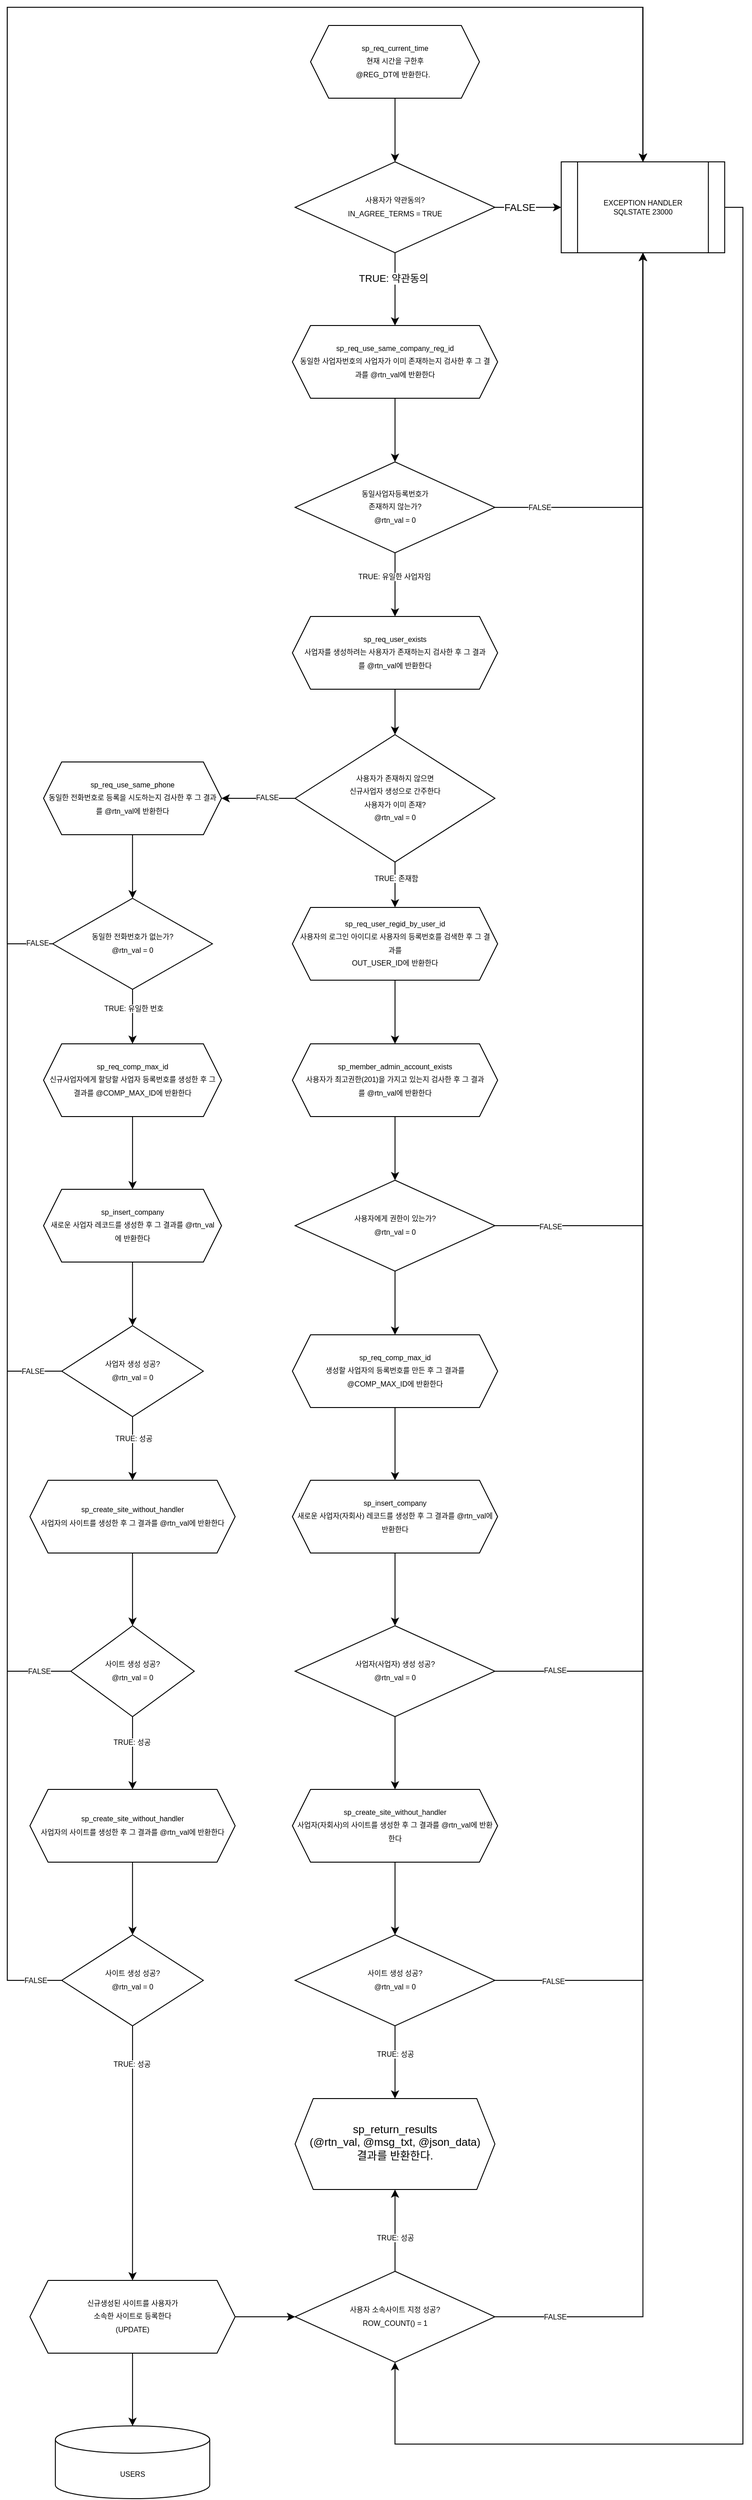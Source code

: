 <mxfile version="16.5.6" type="device"><diagram id="5-U5GQrKx4De8IffGInq" name="Page-1"><mxGraphModel dx="2967" dy="5864" grid="1" gridSize="10" guides="1" tooltips="1" connect="1" arrows="1" fold="1" page="1" pageScale="1" pageWidth="827" pageHeight="1169" math="0" shadow="0"><root><mxCell id="0"/><mxCell id="1" parent="0"/><mxCell id="DflL0X33gIR-mx3biRKd-3" value="" style="edgeStyle=orthogonalEdgeStyle;rounded=0;orthogonalLoop=1;jettySize=auto;html=1;fontSize=8;entryX=0.5;entryY=0;entryDx=0;entryDy=0;" edge="1" parent="1" source="DflL0X33gIR-mx3biRKd-4" target="DflL0X33gIR-mx3biRKd-5"><mxGeometry relative="1" as="geometry"/></mxCell><mxCell id="DflL0X33gIR-mx3biRKd-4" value="&lt;span style=&quot;font-size: 8px&quot;&gt;sp_req_current_time&lt;/span&gt;&lt;br style=&quot;font-size: 8px&quot;&gt;&lt;span style=&quot;font-size: 8px&quot;&gt;현재 시간을 구한후&lt;/span&gt;&lt;br style=&quot;font-size: 8px&quot;&gt;&lt;span style=&quot;font-size: 8px&quot;&gt;@REG_DT에 반환한다.&amp;nbsp;&amp;nbsp;&lt;/span&gt;" style="shape=hexagon;perimeter=hexagonPerimeter2;whiteSpace=wrap;html=1;fixedSize=1;shadow=0;strokeWidth=1;spacing=6;spacingTop=-4;" vertex="1" parent="1"><mxGeometry x="-486.07" y="-3460" width="186" height="80" as="geometry"/></mxCell><mxCell id="DflL0X33gIR-mx3biRKd-7" value="" style="edgeStyle=orthogonalEdgeStyle;rounded=0;orthogonalLoop=1;jettySize=auto;html=1;entryX=0.5;entryY=0;entryDx=0;entryDy=0;" edge="1" parent="1" source="DflL0X33gIR-mx3biRKd-5" target="DflL0X33gIR-mx3biRKd-24"><mxGeometry relative="1" as="geometry"><mxPoint x="-360.07" y="-3150" as="targetPoint"/></mxGeometry></mxCell><mxCell id="DflL0X33gIR-mx3biRKd-8" value="TRUE: 약관동의" style="edgeLabel;html=1;align=center;verticalAlign=middle;resizable=0;points=[];" vertex="1" connectable="0" parent="DflL0X33gIR-mx3biRKd-7"><mxGeometry x="-0.298" y="-2" relative="1" as="geometry"><mxPoint as="offset"/></mxGeometry></mxCell><mxCell id="DflL0X33gIR-mx3biRKd-10" value="" style="edgeStyle=orthogonalEdgeStyle;rounded=0;orthogonalLoop=1;jettySize=auto;html=1;" edge="1" parent="1" source="DflL0X33gIR-mx3biRKd-5" target="DflL0X33gIR-mx3biRKd-9"><mxGeometry relative="1" as="geometry"><Array as="points"><mxPoint x="-260.07" y="-3260"/><mxPoint x="-260.07" y="-3260"/></Array></mxGeometry></mxCell><mxCell id="DflL0X33gIR-mx3biRKd-11" value="FALSE" style="edgeLabel;html=1;align=center;verticalAlign=middle;resizable=0;points=[];" vertex="1" connectable="0" parent="DflL0X33gIR-mx3biRKd-10"><mxGeometry x="-0.279" relative="1" as="geometry"><mxPoint as="offset"/></mxGeometry></mxCell><mxCell id="DflL0X33gIR-mx3biRKd-5" value="&lt;font style=&quot;font-size: 8px&quot;&gt;사용자가 약관동의?&lt;br&gt;IN_AGREE_TERMS = TRUE&lt;/font&gt;" style="rhombus;whiteSpace=wrap;html=1;shadow=0;strokeWidth=1;spacing=6;spacingTop=-4;" vertex="1" parent="1"><mxGeometry x="-503.07" y="-3310" width="220" height="100" as="geometry"/></mxCell><mxCell id="DflL0X33gIR-mx3biRKd-98" style="edgeStyle=orthogonalEdgeStyle;rounded=0;orthogonalLoop=1;jettySize=auto;html=1;exitX=1;exitY=0.5;exitDx=0;exitDy=0;entryX=0.5;entryY=1;entryDx=0;entryDy=0;fontSize=8;" edge="1" parent="1" source="DflL0X33gIR-mx3biRKd-9" target="DflL0X33gIR-mx3biRKd-90"><mxGeometry relative="1" as="geometry"><Array as="points"><mxPoint x="-10" y="-3260"/><mxPoint x="-10" y="-800"/><mxPoint x="-393" y="-800"/></Array></mxGeometry></mxCell><mxCell id="DflL0X33gIR-mx3biRKd-9" value="EXCEPTION HANDLER&lt;br&gt;SQLSTATE 23000" style="shape=process;whiteSpace=wrap;html=1;backgroundOutline=1;fontSize=8;" vertex="1" parent="1"><mxGeometry x="-210.07" y="-3310" width="180" height="100" as="geometry"/></mxCell><mxCell id="DflL0X33gIR-mx3biRKd-18" value="sp_return_results&lt;br&gt;(@rtn_val, @msg_txt, @json_data)&lt;br&gt;결과를 반환한다." style="shape=hexagon;perimeter=hexagonPerimeter2;whiteSpace=wrap;html=1;fixedSize=1;shadow=0;strokeWidth=1;spacing=6;spacingTop=-4;" vertex="1" parent="1"><mxGeometry x="-503.07" y="-1180" width="220" height="100" as="geometry"/></mxCell><mxCell id="DflL0X33gIR-mx3biRKd-26" value="" style="edgeStyle=orthogonalEdgeStyle;rounded=0;orthogonalLoop=1;jettySize=auto;html=1;" edge="1" parent="1" source="DflL0X33gIR-mx3biRKd-24" target="DflL0X33gIR-mx3biRKd-25"><mxGeometry relative="1" as="geometry"/></mxCell><mxCell id="DflL0X33gIR-mx3biRKd-24" value="&lt;span style=&quot;font-size: 8px&quot;&gt;sp_req_use_same_company_reg_id&lt;/span&gt;&lt;br style=&quot;font-size: 8px&quot;&gt;&lt;span style=&quot;font-size: 8px&quot;&gt;동일한 사업자번호의 사업자가 이미 존재하는지 검사한 후 그 결과를&amp;nbsp;@rtn_val에 반환한다&lt;/span&gt;" style="shape=hexagon;perimeter=hexagonPerimeter2;whiteSpace=wrap;html=1;fixedSize=1;shadow=0;strokeWidth=1;spacing=6;spacingTop=-4;" vertex="1" parent="1"><mxGeometry x="-506.07" y="-3130" width="226" height="80" as="geometry"/></mxCell><mxCell id="DflL0X33gIR-mx3biRKd-27" style="edgeStyle=orthogonalEdgeStyle;rounded=0;orthogonalLoop=1;jettySize=auto;html=1;entryX=0.5;entryY=1;entryDx=0;entryDy=0;fontSize=8;" edge="1" parent="1" source="DflL0X33gIR-mx3biRKd-25" target="DflL0X33gIR-mx3biRKd-9"><mxGeometry relative="1" as="geometry"/></mxCell><mxCell id="DflL0X33gIR-mx3biRKd-28" value="FALSE" style="edgeLabel;html=1;align=center;verticalAlign=middle;resizable=0;points=[];fontSize=8;" vertex="1" connectable="0" parent="DflL0X33gIR-mx3biRKd-27"><mxGeometry x="-0.782" relative="1" as="geometry"><mxPoint as="offset"/></mxGeometry></mxCell><mxCell id="DflL0X33gIR-mx3biRKd-30" value="" style="edgeStyle=orthogonalEdgeStyle;rounded=0;orthogonalLoop=1;jettySize=auto;html=1;fontSize=8;" edge="1" parent="1" source="DflL0X33gIR-mx3biRKd-25" target="DflL0X33gIR-mx3biRKd-29"><mxGeometry relative="1" as="geometry"/></mxCell><mxCell id="DflL0X33gIR-mx3biRKd-31" value="TRUE: 유일한 사업자임" style="edgeLabel;html=1;align=center;verticalAlign=middle;resizable=0;points=[];fontSize=8;" vertex="1" connectable="0" parent="DflL0X33gIR-mx3biRKd-30"><mxGeometry x="-0.258" y="-1" relative="1" as="geometry"><mxPoint as="offset"/></mxGeometry></mxCell><mxCell id="DflL0X33gIR-mx3biRKd-25" value="&lt;font style=&quot;font-size: 8px&quot;&gt;동일사업자등록번호가&lt;br&gt;존재하지 않는가?&lt;br&gt;@rtn_val = 0&lt;/font&gt;" style="rhombus;whiteSpace=wrap;html=1;shadow=0;strokeWidth=1;spacing=6;spacingTop=-4;" vertex="1" parent="1"><mxGeometry x="-503.07" y="-2980" width="220" height="100" as="geometry"/></mxCell><mxCell id="DflL0X33gIR-mx3biRKd-33" value="" style="edgeStyle=orthogonalEdgeStyle;rounded=0;orthogonalLoop=1;jettySize=auto;html=1;fontSize=8;" edge="1" parent="1" source="DflL0X33gIR-mx3biRKd-29" target="DflL0X33gIR-mx3biRKd-32"><mxGeometry relative="1" as="geometry"/></mxCell><mxCell id="DflL0X33gIR-mx3biRKd-29" value="&lt;span style=&quot;font-size: 8px&quot;&gt;sp_req_user_exists&lt;/span&gt;&lt;br style=&quot;font-size: 8px&quot;&gt;&lt;span style=&quot;font-size: 8px&quot;&gt;사업자를 생성하려는 사용자가 존재하는지 검사한 후 그 결과를&amp;nbsp;&lt;/span&gt;&lt;span style=&quot;font-size: 8px&quot;&gt;@rtn_val에 반환한다&lt;/span&gt;" style="shape=hexagon;perimeter=hexagonPerimeter2;whiteSpace=wrap;html=1;fixedSize=1;shadow=0;strokeWidth=1;spacing=6;spacingTop=-4;" vertex="1" parent="1"><mxGeometry x="-506.07" y="-2810" width="226" height="80" as="geometry"/></mxCell><mxCell id="DflL0X33gIR-mx3biRKd-38" value="" style="edgeStyle=orthogonalEdgeStyle;rounded=0;orthogonalLoop=1;jettySize=auto;html=1;fontSize=8;" edge="1" parent="1" source="DflL0X33gIR-mx3biRKd-32" target="DflL0X33gIR-mx3biRKd-37"><mxGeometry relative="1" as="geometry"/></mxCell><mxCell id="DflL0X33gIR-mx3biRKd-63" value="TRUE: 존재함" style="edgeLabel;html=1;align=center;verticalAlign=middle;resizable=0;points=[];fontSize=8;" vertex="1" connectable="0" parent="DflL0X33gIR-mx3biRKd-38"><mxGeometry x="-0.31" relative="1" as="geometry"><mxPoint x="1" as="offset"/></mxGeometry></mxCell><mxCell id="DflL0X33gIR-mx3biRKd-62" value="" style="edgeStyle=orthogonalEdgeStyle;rounded=0;orthogonalLoop=1;jettySize=auto;html=1;fontSize=8;" edge="1" parent="1" source="DflL0X33gIR-mx3biRKd-32" target="DflL0X33gIR-mx3biRKd-61"><mxGeometry relative="1" as="geometry"/></mxCell><mxCell id="DflL0X33gIR-mx3biRKd-64" value="FALSE" style="edgeLabel;html=1;align=center;verticalAlign=middle;resizable=0;points=[];fontSize=8;" vertex="1" connectable="0" parent="DflL0X33gIR-mx3biRKd-62"><mxGeometry x="-0.22" y="-1" relative="1" as="geometry"><mxPoint as="offset"/></mxGeometry></mxCell><mxCell id="DflL0X33gIR-mx3biRKd-32" value="&lt;span style=&quot;font-size: 8px&quot;&gt;사용자가 존재하지 않으면&lt;br&gt;신규사업자 생성으로 간주한다&lt;/span&gt;&lt;span style=&quot;font-size: 8px&quot;&gt;&lt;br&gt;사용자가 이미 존재?&lt;/span&gt;&lt;br&gt;&lt;span style=&quot;font-size: 8px&quot;&gt;@rtn_val = 0&lt;/span&gt;" style="rhombus;whiteSpace=wrap;html=1;shadow=0;strokeWidth=1;spacing=6;spacingTop=-4;" vertex="1" parent="1"><mxGeometry x="-503.07" y="-2680" width="220" height="140" as="geometry"/></mxCell><mxCell id="DflL0X33gIR-mx3biRKd-40" value="" style="edgeStyle=orthogonalEdgeStyle;rounded=0;orthogonalLoop=1;jettySize=auto;html=1;fontSize=8;" edge="1" parent="1" source="DflL0X33gIR-mx3biRKd-37" target="DflL0X33gIR-mx3biRKd-39"><mxGeometry relative="1" as="geometry"/></mxCell><mxCell id="DflL0X33gIR-mx3biRKd-37" value="&lt;span style=&quot;font-size: 8px&quot;&gt;sp_req_user_regid_by_user_id&lt;/span&gt;&lt;br style=&quot;font-size: 8px&quot;&gt;&lt;span style=&quot;font-size: 8px&quot;&gt;사용자의 로그인 아이디로 사용자의 등록번호를 검색한 후 그 결과를&lt;br&gt;OUT_USER_ID에 반환한다&lt;/span&gt;" style="shape=hexagon;perimeter=hexagonPerimeter2;whiteSpace=wrap;html=1;fixedSize=1;shadow=0;strokeWidth=1;spacing=6;spacingTop=-4;" vertex="1" parent="1"><mxGeometry x="-506.07" y="-2490" width="226" height="80" as="geometry"/></mxCell><mxCell id="DflL0X33gIR-mx3biRKd-42" value="" style="edgeStyle=orthogonalEdgeStyle;rounded=0;orthogonalLoop=1;jettySize=auto;html=1;fontSize=8;" edge="1" parent="1" source="DflL0X33gIR-mx3biRKd-39" target="DflL0X33gIR-mx3biRKd-41"><mxGeometry relative="1" as="geometry"/></mxCell><mxCell id="DflL0X33gIR-mx3biRKd-39" value="&lt;span style=&quot;font-size: 8px&quot;&gt;sp_member_admin_account_exists&lt;/span&gt;&lt;br style=&quot;font-size: 8px&quot;&gt;&lt;span style=&quot;font-size: 8px&quot;&gt;사용자가 최고권한(201)을 가지고 있는지 검사한 후 그 결과를&amp;nbsp;@rtn_val에 반환한다&lt;/span&gt;" style="shape=hexagon;perimeter=hexagonPerimeter2;whiteSpace=wrap;html=1;fixedSize=1;shadow=0;strokeWidth=1;spacing=6;spacingTop=-4;" vertex="1" parent="1"><mxGeometry x="-506.07" y="-2340" width="226" height="80" as="geometry"/></mxCell><mxCell id="DflL0X33gIR-mx3biRKd-43" style="edgeStyle=orthogonalEdgeStyle;rounded=0;orthogonalLoop=1;jettySize=auto;html=1;exitX=1;exitY=0.5;exitDx=0;exitDy=0;fontSize=8;" edge="1" parent="1" source="DflL0X33gIR-mx3biRKd-41" target="DflL0X33gIR-mx3biRKd-9"><mxGeometry relative="1" as="geometry"/></mxCell><mxCell id="DflL0X33gIR-mx3biRKd-44" value="FALSE" style="edgeLabel;html=1;align=center;verticalAlign=middle;resizable=0;points=[];fontSize=8;" vertex="1" connectable="0" parent="DflL0X33gIR-mx3biRKd-43"><mxGeometry x="-0.901" relative="1" as="geometry"><mxPoint y="1" as="offset"/></mxGeometry></mxCell><mxCell id="DflL0X33gIR-mx3biRKd-46" value="" style="edgeStyle=orthogonalEdgeStyle;rounded=0;orthogonalLoop=1;jettySize=auto;html=1;fontSize=8;" edge="1" parent="1" source="DflL0X33gIR-mx3biRKd-41" target="DflL0X33gIR-mx3biRKd-45"><mxGeometry relative="1" as="geometry"/></mxCell><mxCell id="DflL0X33gIR-mx3biRKd-41" value="&lt;span style=&quot;font-size: 8px&quot;&gt;사용자에게 권한이 있는가?&lt;/span&gt;&lt;br&gt;&lt;span style=&quot;font-size: 8px&quot;&gt;@rtn_val = 0&lt;/span&gt;" style="rhombus;whiteSpace=wrap;html=1;shadow=0;strokeWidth=1;spacing=6;spacingTop=-4;" vertex="1" parent="1"><mxGeometry x="-503.07" y="-2190" width="220" height="100" as="geometry"/></mxCell><mxCell id="DflL0X33gIR-mx3biRKd-48" value="" style="edgeStyle=orthogonalEdgeStyle;rounded=0;orthogonalLoop=1;jettySize=auto;html=1;fontSize=8;" edge="1" parent="1" source="DflL0X33gIR-mx3biRKd-45" target="DflL0X33gIR-mx3biRKd-47"><mxGeometry relative="1" as="geometry"/></mxCell><mxCell id="DflL0X33gIR-mx3biRKd-45" value="&lt;span style=&quot;font-size: 8px&quot;&gt;sp_req_comp_max_id&lt;/span&gt;&lt;br style=&quot;font-size: 8px&quot;&gt;&lt;span style=&quot;font-size: 8px&quot;&gt;생성할 사업자의 등록번호를 만든 후 그 결과를 @COMP_MAX_ID에 반환한다&lt;/span&gt;" style="shape=hexagon;perimeter=hexagonPerimeter2;whiteSpace=wrap;html=1;fixedSize=1;shadow=0;strokeWidth=1;spacing=6;spacingTop=-4;" vertex="1" parent="1"><mxGeometry x="-506.07" y="-2020" width="226" height="80" as="geometry"/></mxCell><mxCell id="DflL0X33gIR-mx3biRKd-50" value="" style="edgeStyle=orthogonalEdgeStyle;rounded=0;orthogonalLoop=1;jettySize=auto;html=1;fontSize=8;" edge="1" parent="1" source="DflL0X33gIR-mx3biRKd-47" target="DflL0X33gIR-mx3biRKd-49"><mxGeometry relative="1" as="geometry"/></mxCell><mxCell id="DflL0X33gIR-mx3biRKd-47" value="&lt;span style=&quot;font-size: 8px&quot;&gt;sp_insert_company&lt;/span&gt;&lt;br style=&quot;font-size: 8px&quot;&gt;&lt;span style=&quot;font-size: 8px&quot;&gt;새로운 사업자(자회사) 레코드를 생성한 후 그 결과를&amp;nbsp;&lt;/span&gt;&lt;span style=&quot;font-size: 8px&quot;&gt;@rtn_val에 반환한다&lt;/span&gt;" style="shape=hexagon;perimeter=hexagonPerimeter2;whiteSpace=wrap;html=1;fixedSize=1;shadow=0;strokeWidth=1;spacing=6;spacingTop=-4;" vertex="1" parent="1"><mxGeometry x="-506.07" y="-1860" width="226" height="80" as="geometry"/></mxCell><mxCell id="DflL0X33gIR-mx3biRKd-51" style="edgeStyle=orthogonalEdgeStyle;rounded=0;orthogonalLoop=1;jettySize=auto;html=1;exitX=1;exitY=0.5;exitDx=0;exitDy=0;fontSize=8;" edge="1" parent="1" source="DflL0X33gIR-mx3biRKd-49" target="DflL0X33gIR-mx3biRKd-9"><mxGeometry relative="1" as="geometry"/></mxCell><mxCell id="DflL0X33gIR-mx3biRKd-52" value="FALSE" style="edgeLabel;html=1;align=center;verticalAlign=middle;resizable=0;points=[];fontSize=8;" vertex="1" connectable="0" parent="DflL0X33gIR-mx3biRKd-51"><mxGeometry x="-0.924" y="1" relative="1" as="geometry"><mxPoint as="offset"/></mxGeometry></mxCell><mxCell id="DflL0X33gIR-mx3biRKd-54" value="" style="edgeStyle=orthogonalEdgeStyle;rounded=0;orthogonalLoop=1;jettySize=auto;html=1;fontSize=8;" edge="1" parent="1" source="DflL0X33gIR-mx3biRKd-49" target="DflL0X33gIR-mx3biRKd-53"><mxGeometry relative="1" as="geometry"/></mxCell><mxCell id="DflL0X33gIR-mx3biRKd-49" value="&lt;span style=&quot;font-size: 8px&quot;&gt;사업자(사업자) 생성 성공?&lt;/span&gt;&lt;br&gt;&lt;span style=&quot;font-size: 8px&quot;&gt;@rtn_val = 0&lt;/span&gt;" style="rhombus;whiteSpace=wrap;html=1;shadow=0;strokeWidth=1;spacing=6;spacingTop=-4;" vertex="1" parent="1"><mxGeometry x="-503.07" y="-1700" width="220" height="100" as="geometry"/></mxCell><mxCell id="DflL0X33gIR-mx3biRKd-56" value="" style="edgeStyle=orthogonalEdgeStyle;rounded=0;orthogonalLoop=1;jettySize=auto;html=1;fontSize=8;" edge="1" parent="1" source="DflL0X33gIR-mx3biRKd-53" target="DflL0X33gIR-mx3biRKd-55"><mxGeometry relative="1" as="geometry"/></mxCell><mxCell id="DflL0X33gIR-mx3biRKd-53" value="&lt;span style=&quot;font-size: 8px&quot;&gt;sp_create_site_without_handler&lt;/span&gt;&lt;br style=&quot;font-size: 8px&quot;&gt;&lt;span style=&quot;font-size: 8px&quot;&gt;사업자(자회사)의 사이트를 생성한 후 그 결과를 @rtn_val에 반환한다&lt;/span&gt;" style="shape=hexagon;perimeter=hexagonPerimeter2;whiteSpace=wrap;html=1;fixedSize=1;shadow=0;strokeWidth=1;spacing=6;spacingTop=-4;" vertex="1" parent="1"><mxGeometry x="-506.07" y="-1520" width="226" height="80" as="geometry"/></mxCell><mxCell id="DflL0X33gIR-mx3biRKd-57" style="edgeStyle=orthogonalEdgeStyle;rounded=0;orthogonalLoop=1;jettySize=auto;html=1;fontSize=8;" edge="1" parent="1" source="DflL0X33gIR-mx3biRKd-55" target="DflL0X33gIR-mx3biRKd-9"><mxGeometry relative="1" as="geometry"/></mxCell><mxCell id="DflL0X33gIR-mx3biRKd-58" value="FALSE" style="edgeLabel;html=1;align=center;verticalAlign=middle;resizable=0;points=[];fontSize=8;" vertex="1" connectable="0" parent="DflL0X33gIR-mx3biRKd-57"><mxGeometry x="-0.938" y="-1" relative="1" as="geometry"><mxPoint as="offset"/></mxGeometry></mxCell><mxCell id="DflL0X33gIR-mx3biRKd-59" value="" style="edgeStyle=orthogonalEdgeStyle;rounded=0;orthogonalLoop=1;jettySize=auto;html=1;fontSize=8;" edge="1" parent="1" source="DflL0X33gIR-mx3biRKd-55" target="DflL0X33gIR-mx3biRKd-18"><mxGeometry relative="1" as="geometry"/></mxCell><mxCell id="DflL0X33gIR-mx3biRKd-60" value="TRUE: 성공" style="edgeLabel;html=1;align=center;verticalAlign=middle;resizable=0;points=[];fontSize=8;" vertex="1" connectable="0" parent="DflL0X33gIR-mx3biRKd-59"><mxGeometry x="-0.23" relative="1" as="geometry"><mxPoint as="offset"/></mxGeometry></mxCell><mxCell id="DflL0X33gIR-mx3biRKd-55" value="&lt;span style=&quot;font-size: 8px&quot;&gt;사이트 생성 성공?&lt;/span&gt;&lt;br&gt;&lt;span style=&quot;font-size: 8px&quot;&gt;@rtn_val = 0&lt;/span&gt;" style="rhombus;whiteSpace=wrap;html=1;shadow=0;strokeWidth=1;spacing=6;spacingTop=-4;" vertex="1" parent="1"><mxGeometry x="-503.07" y="-1360" width="220" height="100" as="geometry"/></mxCell><mxCell id="DflL0X33gIR-mx3biRKd-66" value="" style="edgeStyle=orthogonalEdgeStyle;rounded=0;orthogonalLoop=1;jettySize=auto;html=1;fontSize=8;" edge="1" parent="1" source="DflL0X33gIR-mx3biRKd-61" target="DflL0X33gIR-mx3biRKd-65"><mxGeometry relative="1" as="geometry"/></mxCell><mxCell id="DflL0X33gIR-mx3biRKd-61" value="&lt;span style=&quot;font-size: 8px&quot;&gt;sp_req_use_same_phone&lt;/span&gt;&lt;br style=&quot;font-size: 8px&quot;&gt;&lt;span style=&quot;font-size: 8px&quot;&gt;동일한 전화번호로 등록을 시도하는지 검사한 후 그 결과를&amp;nbsp;&lt;/span&gt;&lt;span style=&quot;font-size: 8px&quot;&gt;@rtn_val에 반환한다&lt;/span&gt;" style="shape=hexagon;perimeter=hexagonPerimeter2;whiteSpace=wrap;html=1;fixedSize=1;shadow=0;strokeWidth=1;spacing=6;spacingTop=-4;" vertex="1" parent="1"><mxGeometry x="-780.07" y="-2650" width="196" height="80" as="geometry"/></mxCell><mxCell id="DflL0X33gIR-mx3biRKd-72" value="" style="edgeStyle=orthogonalEdgeStyle;rounded=0;orthogonalLoop=1;jettySize=auto;html=1;fontSize=8;" edge="1" parent="1" source="DflL0X33gIR-mx3biRKd-65" target="DflL0X33gIR-mx3biRKd-71"><mxGeometry relative="1" as="geometry"/></mxCell><mxCell id="DflL0X33gIR-mx3biRKd-73" value="TRUE: 유일한 번호" style="edgeLabel;html=1;align=center;verticalAlign=middle;resizable=0;points=[];fontSize=8;" vertex="1" connectable="0" parent="DflL0X33gIR-mx3biRKd-72"><mxGeometry x="-0.325" y="1" relative="1" as="geometry"><mxPoint as="offset"/></mxGeometry></mxCell><mxCell id="DflL0X33gIR-mx3biRKd-65" value="&lt;span style=&quot;font-size: 8px&quot;&gt;동일한 전화번호가 없는가?&lt;/span&gt;&lt;br&gt;&lt;span style=&quot;font-size: 8px&quot;&gt;@rtn_val = 0&lt;/span&gt;" style="rhombus;whiteSpace=wrap;html=1;shadow=0;strokeWidth=1;spacing=6;spacingTop=-4;" vertex="1" parent="1"><mxGeometry x="-770" y="-2500" width="175.86" height="100" as="geometry"/></mxCell><mxCell id="DflL0X33gIR-mx3biRKd-68" style="edgeStyle=orthogonalEdgeStyle;rounded=0;orthogonalLoop=1;jettySize=auto;html=1;fontSize=8;entryX=0.5;entryY=0;entryDx=0;entryDy=0;exitX=0;exitY=0.5;exitDx=0;exitDy=0;" edge="1" parent="1" source="DflL0X33gIR-mx3biRKd-65" target="DflL0X33gIR-mx3biRKd-9"><mxGeometry relative="1" as="geometry"><mxPoint x="-1000.07" y="-1580" as="sourcePoint"/><mxPoint x="-180.07" y="-3350" as="targetPoint"/><Array as="points"><mxPoint x="-820.07" y="-2450"/><mxPoint x="-820.07" y="-3480"/><mxPoint x="-120.07" y="-3480"/></Array></mxGeometry></mxCell><mxCell id="DflL0X33gIR-mx3biRKd-70" value="FALSE" style="edgeLabel;html=1;align=center;verticalAlign=middle;resizable=0;points=[];fontSize=8;" vertex="1" connectable="0" parent="DflL0X33gIR-mx3biRKd-68"><mxGeometry x="-0.982" y="-1" relative="1" as="geometry"><mxPoint as="offset"/></mxGeometry></mxCell><mxCell id="DflL0X33gIR-mx3biRKd-75" value="" style="edgeStyle=orthogonalEdgeStyle;rounded=0;orthogonalLoop=1;jettySize=auto;html=1;fontSize=8;" edge="1" parent="1" source="DflL0X33gIR-mx3biRKd-71" target="DflL0X33gIR-mx3biRKd-74"><mxGeometry relative="1" as="geometry"/></mxCell><mxCell id="DflL0X33gIR-mx3biRKd-71" value="&lt;span style=&quot;font-size: 8px&quot;&gt;sp_req_comp_max_id&lt;/span&gt;&lt;br style=&quot;font-size: 8px&quot;&gt;&lt;span style=&quot;font-size: 8px&quot;&gt;신규사업자에게 할당할 사업자 등록번호를 생성한 후 그 결과를 @COMP_MAX_ID에 반환한다&lt;/span&gt;" style="shape=hexagon;perimeter=hexagonPerimeter2;whiteSpace=wrap;html=1;fixedSize=1;shadow=0;strokeWidth=1;spacing=6;spacingTop=-4;" vertex="1" parent="1"><mxGeometry x="-780.07" y="-2340" width="196" height="80" as="geometry"/></mxCell><mxCell id="DflL0X33gIR-mx3biRKd-77" value="" style="edgeStyle=orthogonalEdgeStyle;rounded=0;orthogonalLoop=1;jettySize=auto;html=1;fontSize=8;" edge="1" parent="1" source="DflL0X33gIR-mx3biRKd-74" target="DflL0X33gIR-mx3biRKd-76"><mxGeometry relative="1" as="geometry"/></mxCell><mxCell id="DflL0X33gIR-mx3biRKd-74" value="&lt;span style=&quot;font-size: 8px&quot;&gt;sp_insert_company&lt;/span&gt;&lt;br style=&quot;font-size: 8px&quot;&gt;&lt;span style=&quot;font-size: 8px&quot;&gt;새로운 사업자 레코드를 생성한 후 그 결과를&amp;nbsp;&lt;/span&gt;&lt;span style=&quot;font-size: 8px&quot;&gt;@rtn_val에 반환한다&lt;/span&gt;" style="shape=hexagon;perimeter=hexagonPerimeter2;whiteSpace=wrap;html=1;fixedSize=1;shadow=0;strokeWidth=1;spacing=6;spacingTop=-4;" vertex="1" parent="1"><mxGeometry x="-780.07" y="-2180" width="196" height="80" as="geometry"/></mxCell><mxCell id="DflL0X33gIR-mx3biRKd-81" value="" style="edgeStyle=orthogonalEdgeStyle;rounded=0;orthogonalLoop=1;jettySize=auto;html=1;fontSize=8;" edge="1" parent="1" source="DflL0X33gIR-mx3biRKd-76" target="DflL0X33gIR-mx3biRKd-79"><mxGeometry relative="1" as="geometry"/></mxCell><mxCell id="DflL0X33gIR-mx3biRKd-103" value="TRUE: 성공" style="edgeLabel;html=1;align=center;verticalAlign=middle;resizable=0;points=[];fontSize=8;" vertex="1" connectable="0" parent="DflL0X33gIR-mx3biRKd-81"><mxGeometry x="-0.321" y="1" relative="1" as="geometry"><mxPoint as="offset"/></mxGeometry></mxCell><mxCell id="DflL0X33gIR-mx3biRKd-76" value="&lt;span style=&quot;font-size: 8px&quot;&gt;사업자 생성 성공?&lt;/span&gt;&lt;br&gt;&lt;span style=&quot;font-size: 8px&quot;&gt;@rtn_val = 0&lt;/span&gt;" style="rhombus;whiteSpace=wrap;html=1;shadow=0;strokeWidth=1;spacing=6;spacingTop=-4;" vertex="1" parent="1"><mxGeometry x="-760" y="-2030" width="155.86" height="100" as="geometry"/></mxCell><mxCell id="DflL0X33gIR-mx3biRKd-78" value="" style="edgeStyle=orthogonalEdgeStyle;rounded=0;orthogonalLoop=1;jettySize=auto;html=1;fontSize=8;" edge="1" source="DflL0X33gIR-mx3biRKd-79" target="DflL0X33gIR-mx3biRKd-80" parent="1"><mxGeometry relative="1" as="geometry"/></mxCell><mxCell id="DflL0X33gIR-mx3biRKd-79" value="&lt;span style=&quot;font-size: 8px&quot;&gt;sp_create_site_without_handler&lt;/span&gt;&lt;br style=&quot;font-size: 8px&quot;&gt;&lt;span style=&quot;font-size: 8px&quot;&gt;사업자의 사이트를 생성한 후 그 결과를 @rtn_val에 반환한다&lt;/span&gt;" style="shape=hexagon;perimeter=hexagonPerimeter2;whiteSpace=wrap;html=1;fixedSize=1;shadow=0;strokeWidth=1;spacing=6;spacingTop=-4;" vertex="1" parent="1"><mxGeometry x="-795.07" y="-1860" width="226" height="80" as="geometry"/></mxCell><mxCell id="DflL0X33gIR-mx3biRKd-85" value="" style="edgeStyle=orthogonalEdgeStyle;rounded=0;orthogonalLoop=1;jettySize=auto;html=1;fontSize=8;" edge="1" parent="1" source="DflL0X33gIR-mx3biRKd-80" target="DflL0X33gIR-mx3biRKd-83"><mxGeometry relative="1" as="geometry"/></mxCell><mxCell id="DflL0X33gIR-mx3biRKd-104" value="TRUE: 성공" style="edgeLabel;html=1;align=center;verticalAlign=middle;resizable=0;points=[];fontSize=8;" vertex="1" connectable="0" parent="DflL0X33gIR-mx3biRKd-85"><mxGeometry x="-0.3" y="-1" relative="1" as="geometry"><mxPoint as="offset"/></mxGeometry></mxCell><mxCell id="DflL0X33gIR-mx3biRKd-80" value="&lt;span style=&quot;font-size: 8px&quot;&gt;사이트 생성 성공?&lt;/span&gt;&lt;br&gt;&lt;span style=&quot;font-size: 8px&quot;&gt;@rtn_val = 0&lt;/span&gt;" style="rhombus;whiteSpace=wrap;html=1;shadow=0;strokeWidth=1;spacing=6;spacingTop=-4;" vertex="1" parent="1"><mxGeometry x="-750" y="-1700" width="135.86" height="100" as="geometry"/></mxCell><mxCell id="DflL0X33gIR-mx3biRKd-82" value="" style="edgeStyle=orthogonalEdgeStyle;rounded=0;orthogonalLoop=1;jettySize=auto;html=1;fontSize=8;" edge="1" source="DflL0X33gIR-mx3biRKd-83" target="DflL0X33gIR-mx3biRKd-84" parent="1"><mxGeometry relative="1" as="geometry"/></mxCell><mxCell id="DflL0X33gIR-mx3biRKd-83" value="&lt;span style=&quot;font-size: 8px&quot;&gt;sp_create_site_without_handler&lt;/span&gt;&lt;br style=&quot;font-size: 8px&quot;&gt;&lt;span style=&quot;font-size: 8px&quot;&gt;사업자의 사이트를 생성한 후 그 결과를 @rtn_val에 반환한다&lt;/span&gt;" style="shape=hexagon;perimeter=hexagonPerimeter2;whiteSpace=wrap;html=1;fixedSize=1;shadow=0;strokeWidth=1;spacing=6;spacingTop=-4;" vertex="1" parent="1"><mxGeometry x="-795.07" y="-1520" width="226" height="80" as="geometry"/></mxCell><mxCell id="DflL0X33gIR-mx3biRKd-87" value="" style="edgeStyle=orthogonalEdgeStyle;rounded=0;orthogonalLoop=1;jettySize=auto;html=1;fontSize=8;" edge="1" parent="1" source="DflL0X33gIR-mx3biRKd-84" target="DflL0X33gIR-mx3biRKd-86"><mxGeometry relative="1" as="geometry"/></mxCell><mxCell id="DflL0X33gIR-mx3biRKd-105" value="TRUE: 성공" style="edgeLabel;html=1;align=center;verticalAlign=middle;resizable=0;points=[];fontSize=8;" vertex="1" connectable="0" parent="DflL0X33gIR-mx3biRKd-87"><mxGeometry x="-0.704" y="-1" relative="1" as="geometry"><mxPoint as="offset"/></mxGeometry></mxCell><mxCell id="DflL0X33gIR-mx3biRKd-84" value="&lt;span style=&quot;font-size: 8px&quot;&gt;사이트 생성 성공?&lt;/span&gt;&lt;br&gt;&lt;span style=&quot;font-size: 8px&quot;&gt;@rtn_val = 0&lt;/span&gt;" style="rhombus;whiteSpace=wrap;html=1;shadow=0;strokeWidth=1;spacing=6;spacingTop=-4;" vertex="1" parent="1"><mxGeometry x="-760" y="-1360" width="155.86" height="100" as="geometry"/></mxCell><mxCell id="DflL0X33gIR-mx3biRKd-89" value="" style="edgeStyle=orthogonalEdgeStyle;rounded=0;orthogonalLoop=1;jettySize=auto;html=1;fontSize=8;" edge="1" parent="1" source="DflL0X33gIR-mx3biRKd-86" target="DflL0X33gIR-mx3biRKd-88"><mxGeometry relative="1" as="geometry"/></mxCell><mxCell id="DflL0X33gIR-mx3biRKd-92" value="" style="edgeStyle=orthogonalEdgeStyle;rounded=0;orthogonalLoop=1;jettySize=auto;html=1;fontSize=8;" edge="1" parent="1" source="DflL0X33gIR-mx3biRKd-86" target="DflL0X33gIR-mx3biRKd-90"><mxGeometry relative="1" as="geometry"/></mxCell><mxCell id="DflL0X33gIR-mx3biRKd-86" value="&lt;span style=&quot;font-size: 8px&quot;&gt;신규생성된 사이트를 사용자가&lt;br&gt;소속한 사이트로 등록한다&lt;br&gt;(UPDATE)&lt;br&gt;&lt;/span&gt;" style="shape=hexagon;perimeter=hexagonPerimeter2;whiteSpace=wrap;html=1;fixedSize=1;shadow=0;strokeWidth=1;spacing=6;spacingTop=-4;" vertex="1" parent="1"><mxGeometry x="-795.07" y="-980" width="226" height="80" as="geometry"/></mxCell><mxCell id="DflL0X33gIR-mx3biRKd-88" value="USERS" style="shape=cylinder3;whiteSpace=wrap;html=1;boundedLbl=1;backgroundOutline=1;size=15;fontSize=8;" vertex="1" parent="1"><mxGeometry x="-767.07" y="-820" width="170" height="80" as="geometry"/></mxCell><mxCell id="DflL0X33gIR-mx3biRKd-91" value="" style="edgeStyle=orthogonalEdgeStyle;rounded=0;orthogonalLoop=1;jettySize=auto;html=1;fontSize=8;" edge="1" parent="1" source="DflL0X33gIR-mx3biRKd-90" target="DflL0X33gIR-mx3biRKd-18"><mxGeometry relative="1" as="geometry"/></mxCell><mxCell id="DflL0X33gIR-mx3biRKd-93" value="TRUE: 성공" style="edgeLabel;html=1;align=center;verticalAlign=middle;resizable=0;points=[];fontSize=8;" vertex="1" connectable="0" parent="DflL0X33gIR-mx3biRKd-91"><mxGeometry x="-0.183" relative="1" as="geometry"><mxPoint as="offset"/></mxGeometry></mxCell><mxCell id="DflL0X33gIR-mx3biRKd-94" style="edgeStyle=orthogonalEdgeStyle;rounded=0;orthogonalLoop=1;jettySize=auto;html=1;entryX=0.5;entryY=1;entryDx=0;entryDy=0;fontSize=8;" edge="1" parent="1" source="DflL0X33gIR-mx3biRKd-90" target="DflL0X33gIR-mx3biRKd-9"><mxGeometry relative="1" as="geometry"/></mxCell><mxCell id="DflL0X33gIR-mx3biRKd-95" value="FALSE" style="edgeLabel;html=1;align=center;verticalAlign=middle;resizable=0;points=[];fontSize=8;" vertex="1" connectable="0" parent="DflL0X33gIR-mx3biRKd-94"><mxGeometry x="-0.946" relative="1" as="geometry"><mxPoint as="offset"/></mxGeometry></mxCell><mxCell id="DflL0X33gIR-mx3biRKd-90" value="&lt;span style=&quot;font-size: 8px&quot;&gt;사용자 소속사이트 지정 성공?&lt;br&gt;ROW_COUNT() = 1&lt;br&gt;&lt;/span&gt;" style="rhombus;whiteSpace=wrap;html=1;shadow=0;strokeWidth=1;spacing=6;spacingTop=-4;" vertex="1" parent="1"><mxGeometry x="-503.07" y="-990" width="220" height="100" as="geometry"/></mxCell><mxCell id="DflL0X33gIR-mx3biRKd-96" style="edgeStyle=orthogonalEdgeStyle;rounded=0;orthogonalLoop=1;jettySize=auto;html=1;fontSize=8;entryX=0.5;entryY=0;entryDx=0;entryDy=0;exitX=0;exitY=0.5;exitDx=0;exitDy=0;" edge="1" parent="1" source="DflL0X33gIR-mx3biRKd-76" target="DflL0X33gIR-mx3biRKd-9"><mxGeometry relative="1" as="geometry"><mxPoint x="-790" y="-1980" as="sourcePoint"/><mxPoint x="-110.07" y="-3300" as="targetPoint"/><Array as="points"><mxPoint x="-820" y="-1980"/><mxPoint x="-820" y="-3480"/><mxPoint x="-120" y="-3480"/></Array></mxGeometry></mxCell><mxCell id="DflL0X33gIR-mx3biRKd-97" value="FALSE" style="edgeLabel;html=1;align=center;verticalAlign=middle;resizable=0;points=[];fontSize=8;" vertex="1" connectable="0" parent="DflL0X33gIR-mx3biRKd-96"><mxGeometry x="-0.982" y="-1" relative="1" as="geometry"><mxPoint x="-10" y="1" as="offset"/></mxGeometry></mxCell><mxCell id="DflL0X33gIR-mx3biRKd-99" style="edgeStyle=orthogonalEdgeStyle;rounded=0;orthogonalLoop=1;jettySize=auto;html=1;fontSize=8;entryX=0.5;entryY=0;entryDx=0;entryDy=0;exitX=0;exitY=0.5;exitDx=0;exitDy=0;" edge="1" parent="1" source="DflL0X33gIR-mx3biRKd-80" target="DflL0X33gIR-mx3biRKd-9"><mxGeometry relative="1" as="geometry"><mxPoint x="-750" y="-1970.0" as="sourcePoint"/><mxPoint x="-110.07" y="-3300" as="targetPoint"/><Array as="points"><mxPoint x="-820" y="-1650"/><mxPoint x="-820" y="-3480"/><mxPoint x="-120" y="-3480"/></Array></mxGeometry></mxCell><mxCell id="DflL0X33gIR-mx3biRKd-100" value="FALSE" style="edgeLabel;html=1;align=center;verticalAlign=middle;resizable=0;points=[];fontSize=8;" vertex="1" connectable="0" parent="DflL0X33gIR-mx3biRKd-99"><mxGeometry x="-0.982" y="-1" relative="1" as="geometry"><mxPoint x="-10" y="1" as="offset"/></mxGeometry></mxCell><mxCell id="DflL0X33gIR-mx3biRKd-101" style="edgeStyle=orthogonalEdgeStyle;rounded=0;orthogonalLoop=1;jettySize=auto;html=1;fontSize=8;entryX=0.5;entryY=0;entryDx=0;entryDy=0;exitX=0;exitY=0.5;exitDx=0;exitDy=0;" edge="1" parent="1" source="DflL0X33gIR-mx3biRKd-84" target="DflL0X33gIR-mx3biRKd-9"><mxGeometry relative="1" as="geometry"><mxPoint x="-740" y="-1640" as="sourcePoint"/><mxPoint x="-110.07" y="-3300" as="targetPoint"/><Array as="points"><mxPoint x="-820" y="-1310"/><mxPoint x="-820" y="-3480"/><mxPoint x="-120" y="-3480"/></Array></mxGeometry></mxCell><mxCell id="DflL0X33gIR-mx3biRKd-102" value="FALSE" style="edgeLabel;html=1;align=center;verticalAlign=middle;resizable=0;points=[];fontSize=8;" vertex="1" connectable="0" parent="DflL0X33gIR-mx3biRKd-101"><mxGeometry x="-0.982" y="-1" relative="1" as="geometry"><mxPoint x="-1" y="1" as="offset"/></mxGeometry></mxCell></root></mxGraphModel></diagram></mxfile>